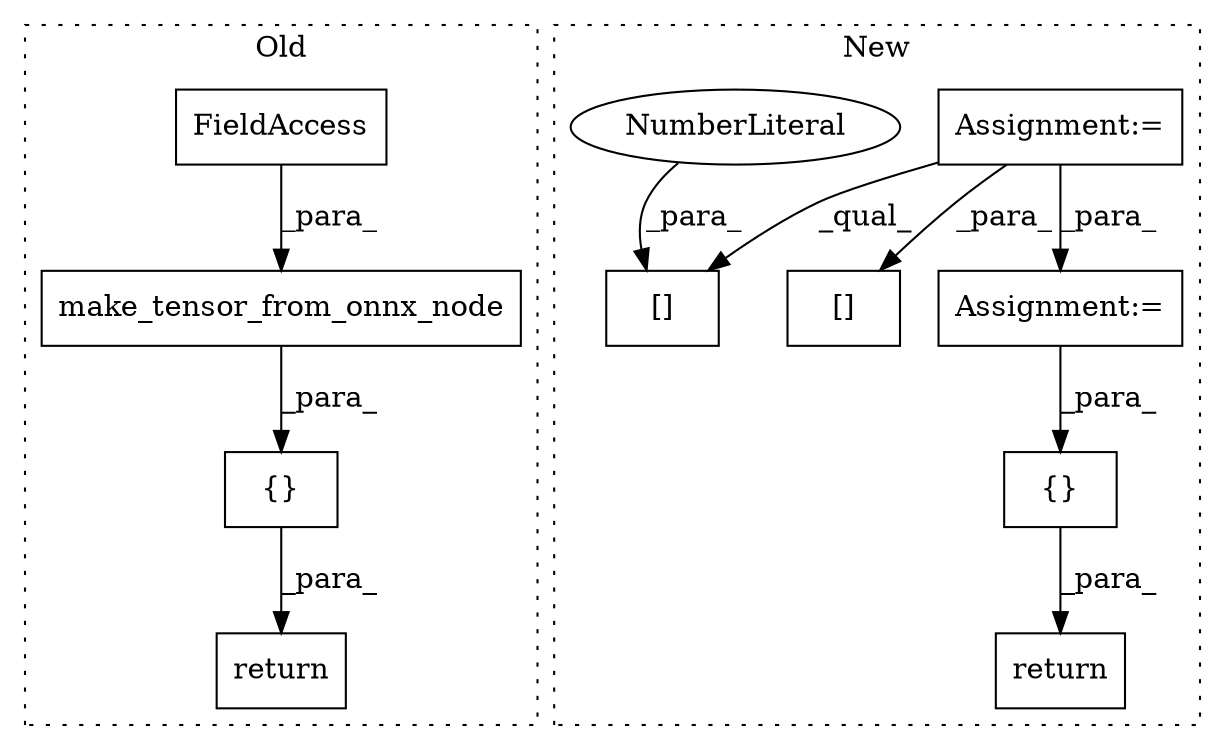digraph G {
subgraph cluster0 {
1 [label="make_tensor_from_onnx_node" a="32" s="283,321" l="27,1" shape="box"];
3 [label="{}" a="4" s="278,322" l="1,1" shape="box"];
4 [label="FieldAccess" a="22" s="315" l="6" shape="box"];
11 [label="return" a="41" s="262" l="7" shape="box"];
label = "Old";
style="dotted";
}
subgraph cluster1 {
2 [label="{}" a="4" s="780,815" l="1,1" shape="box"];
5 [label="Assignment:=" a="7" s="306" l="4" shape="box"];
6 [label="[]" a="2" s="438,451" l="12,1" shape="box"];
7 [label="NumberLiteral" a="34" s="450" l="1" shape="ellipse"];
8 [label="[]" a="2" s="365,401" l="22,1" shape="box"];
9 [label="Assignment:=" a="7" s="415" l="1" shape="box"];
10 [label="return" a="41" s="764" l="7" shape="box"];
label = "New";
style="dotted";
}
1 -> 3 [label="_para_"];
2 -> 10 [label="_para_"];
3 -> 11 [label="_para_"];
4 -> 1 [label="_para_"];
5 -> 9 [label="_para_"];
5 -> 8 [label="_para_"];
5 -> 6 [label="_qual_"];
7 -> 6 [label="_para_"];
9 -> 2 [label="_para_"];
}